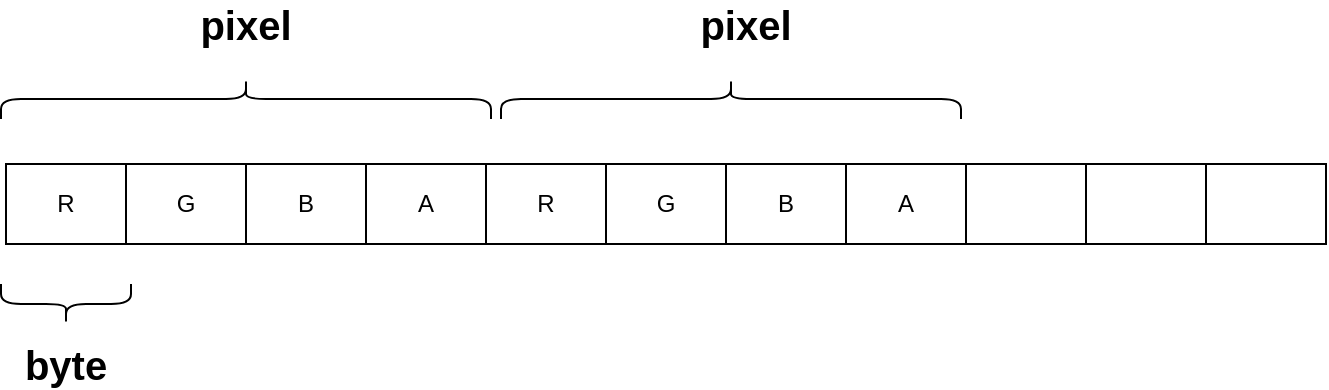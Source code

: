 <mxfile version="14.6.6" type="github">
  <diagram id="n8k0tR23_wjHDqV5ORon" name="Page-1">
    <mxGraphModel dx="1422" dy="762" grid="1" gridSize="10" guides="1" tooltips="1" connect="1" arrows="1" fold="1" page="1" pageScale="1" pageWidth="1600" pageHeight="900" math="0" shadow="0">
      <root>
        <mxCell id="0" />
        <mxCell id="1" parent="0" />
        <mxCell id="VTro8TSBVUE57AXtEsAA-2" value="" style="shape=table;html=1;whiteSpace=wrap;startSize=0;container=1;collapsible=0;childLayout=tableLayout;" vertex="1" parent="1">
          <mxGeometry x="30" y="105" width="660" height="40" as="geometry" />
        </mxCell>
        <mxCell id="VTro8TSBVUE57AXtEsAA-3" value="" style="shape=partialRectangle;html=1;whiteSpace=wrap;collapsible=0;dropTarget=0;pointerEvents=0;fillColor=none;top=0;left=0;bottom=0;right=0;points=[[0,0.5],[1,0.5]];portConstraint=eastwest;" vertex="1" parent="VTro8TSBVUE57AXtEsAA-2">
          <mxGeometry width="660" height="40" as="geometry" />
        </mxCell>
        <mxCell id="VTro8TSBVUE57AXtEsAA-4" value="R" style="shape=partialRectangle;html=1;whiteSpace=wrap;connectable=0;overflow=hidden;fillColor=none;top=0;left=0;bottom=0;right=0;" vertex="1" parent="VTro8TSBVUE57AXtEsAA-3">
          <mxGeometry width="60" height="40" as="geometry" />
        </mxCell>
        <mxCell id="VTro8TSBVUE57AXtEsAA-5" value="G" style="shape=partialRectangle;html=1;whiteSpace=wrap;connectable=0;overflow=hidden;fillColor=none;top=0;left=0;bottom=0;right=0;" vertex="1" parent="VTro8TSBVUE57AXtEsAA-3">
          <mxGeometry x="60" width="60" height="40" as="geometry" />
        </mxCell>
        <mxCell id="VTro8TSBVUE57AXtEsAA-6" value="B" style="shape=partialRectangle;html=1;whiteSpace=wrap;connectable=0;overflow=hidden;fillColor=none;top=0;left=0;bottom=0;right=0;" vertex="1" parent="VTro8TSBVUE57AXtEsAA-3">
          <mxGeometry x="120" width="60" height="40" as="geometry" />
        </mxCell>
        <mxCell id="VTro8TSBVUE57AXtEsAA-7" value="A" style="shape=partialRectangle;html=1;whiteSpace=wrap;connectable=0;overflow=hidden;fillColor=none;top=0;left=0;bottom=0;right=0;" vertex="1" parent="VTro8TSBVUE57AXtEsAA-3">
          <mxGeometry x="180" width="60" height="40" as="geometry" />
        </mxCell>
        <mxCell id="VTro8TSBVUE57AXtEsAA-8" value="R" style="shape=partialRectangle;html=1;whiteSpace=wrap;connectable=0;overflow=hidden;fillColor=none;top=0;left=0;bottom=0;right=0;" vertex="1" parent="VTro8TSBVUE57AXtEsAA-3">
          <mxGeometry x="240" width="60" height="40" as="geometry" />
        </mxCell>
        <mxCell id="VTro8TSBVUE57AXtEsAA-14" value="G" style="shape=partialRectangle;html=1;whiteSpace=wrap;connectable=0;overflow=hidden;fillColor=none;top=0;left=0;bottom=0;right=0;" vertex="1" parent="VTro8TSBVUE57AXtEsAA-3">
          <mxGeometry x="300" width="60" height="40" as="geometry" />
        </mxCell>
        <mxCell id="VTro8TSBVUE57AXtEsAA-13" value="B" style="shape=partialRectangle;html=1;whiteSpace=wrap;connectable=0;overflow=hidden;fillColor=none;top=0;left=0;bottom=0;right=0;" vertex="1" parent="VTro8TSBVUE57AXtEsAA-3">
          <mxGeometry x="360" width="60" height="40" as="geometry" />
        </mxCell>
        <mxCell id="VTro8TSBVUE57AXtEsAA-12" value="A" style="shape=partialRectangle;html=1;whiteSpace=wrap;connectable=0;overflow=hidden;fillColor=none;top=0;left=0;bottom=0;right=0;" vertex="1" parent="VTro8TSBVUE57AXtEsAA-3">
          <mxGeometry x="420" width="60" height="40" as="geometry" />
        </mxCell>
        <mxCell id="VTro8TSBVUE57AXtEsAA-11" style="shape=partialRectangle;html=1;whiteSpace=wrap;connectable=0;overflow=hidden;fillColor=none;top=0;left=0;bottom=0;right=0;" vertex="1" parent="VTro8TSBVUE57AXtEsAA-3">
          <mxGeometry x="480" width="60" height="40" as="geometry" />
        </mxCell>
        <mxCell id="VTro8TSBVUE57AXtEsAA-10" style="shape=partialRectangle;html=1;whiteSpace=wrap;connectable=0;overflow=hidden;fillColor=none;top=0;left=0;bottom=0;right=0;" vertex="1" parent="VTro8TSBVUE57AXtEsAA-3">
          <mxGeometry x="540" width="60" height="40" as="geometry" />
        </mxCell>
        <mxCell id="VTro8TSBVUE57AXtEsAA-9" style="shape=partialRectangle;html=1;whiteSpace=wrap;connectable=0;overflow=hidden;fillColor=none;top=0;left=0;bottom=0;right=0;" vertex="1" parent="VTro8TSBVUE57AXtEsAA-3">
          <mxGeometry x="600" width="60" height="40" as="geometry" />
        </mxCell>
        <mxCell id="VTro8TSBVUE57AXtEsAA-15" value="" style="shape=curlyBracket;whiteSpace=wrap;html=1;rounded=1;flipH=1;rotation=90;" vertex="1" parent="1">
          <mxGeometry x="50" y="142.5" width="20" height="65" as="geometry" />
        </mxCell>
        <mxCell id="VTro8TSBVUE57AXtEsAA-16" value="&lt;font style=&quot;font-size: 20px&quot;&gt;&lt;b&gt;byte&lt;/b&gt;&lt;/font&gt;" style="text;html=1;strokeColor=none;fillColor=none;align=center;verticalAlign=middle;whiteSpace=wrap;rounded=0;" vertex="1" parent="1">
          <mxGeometry x="40" y="195" width="40" height="20" as="geometry" />
        </mxCell>
        <mxCell id="VTro8TSBVUE57AXtEsAA-17" value="" style="shape=curlyBracket;whiteSpace=wrap;html=1;rounded=1;flipH=1;rotation=-90;" vertex="1" parent="1">
          <mxGeometry x="140" y="-50" width="20" height="245" as="geometry" />
        </mxCell>
        <mxCell id="VTro8TSBVUE57AXtEsAA-18" value="&lt;font style=&quot;font-size: 20px&quot;&gt;&lt;b&gt;pixel&lt;/b&gt;&lt;/font&gt;" style="text;html=1;strokeColor=none;fillColor=none;align=center;verticalAlign=middle;whiteSpace=wrap;rounded=0;" vertex="1" parent="1">
          <mxGeometry x="130" y="25" width="40" height="20" as="geometry" />
        </mxCell>
        <mxCell id="VTro8TSBVUE57AXtEsAA-19" value="" style="shape=curlyBracket;whiteSpace=wrap;html=1;rounded=1;flipH=1;rotation=-90;" vertex="1" parent="1">
          <mxGeometry x="382.5" y="-42.5" width="20" height="230" as="geometry" />
        </mxCell>
        <mxCell id="VTro8TSBVUE57AXtEsAA-20" value="&lt;font style=&quot;font-size: 20px&quot;&gt;&lt;b&gt;pixel&lt;/b&gt;&lt;/font&gt;" style="text;html=1;strokeColor=none;fillColor=none;align=center;verticalAlign=middle;whiteSpace=wrap;rounded=0;" vertex="1" parent="1">
          <mxGeometry x="380" y="25" width="40" height="20" as="geometry" />
        </mxCell>
      </root>
    </mxGraphModel>
  </diagram>
</mxfile>
